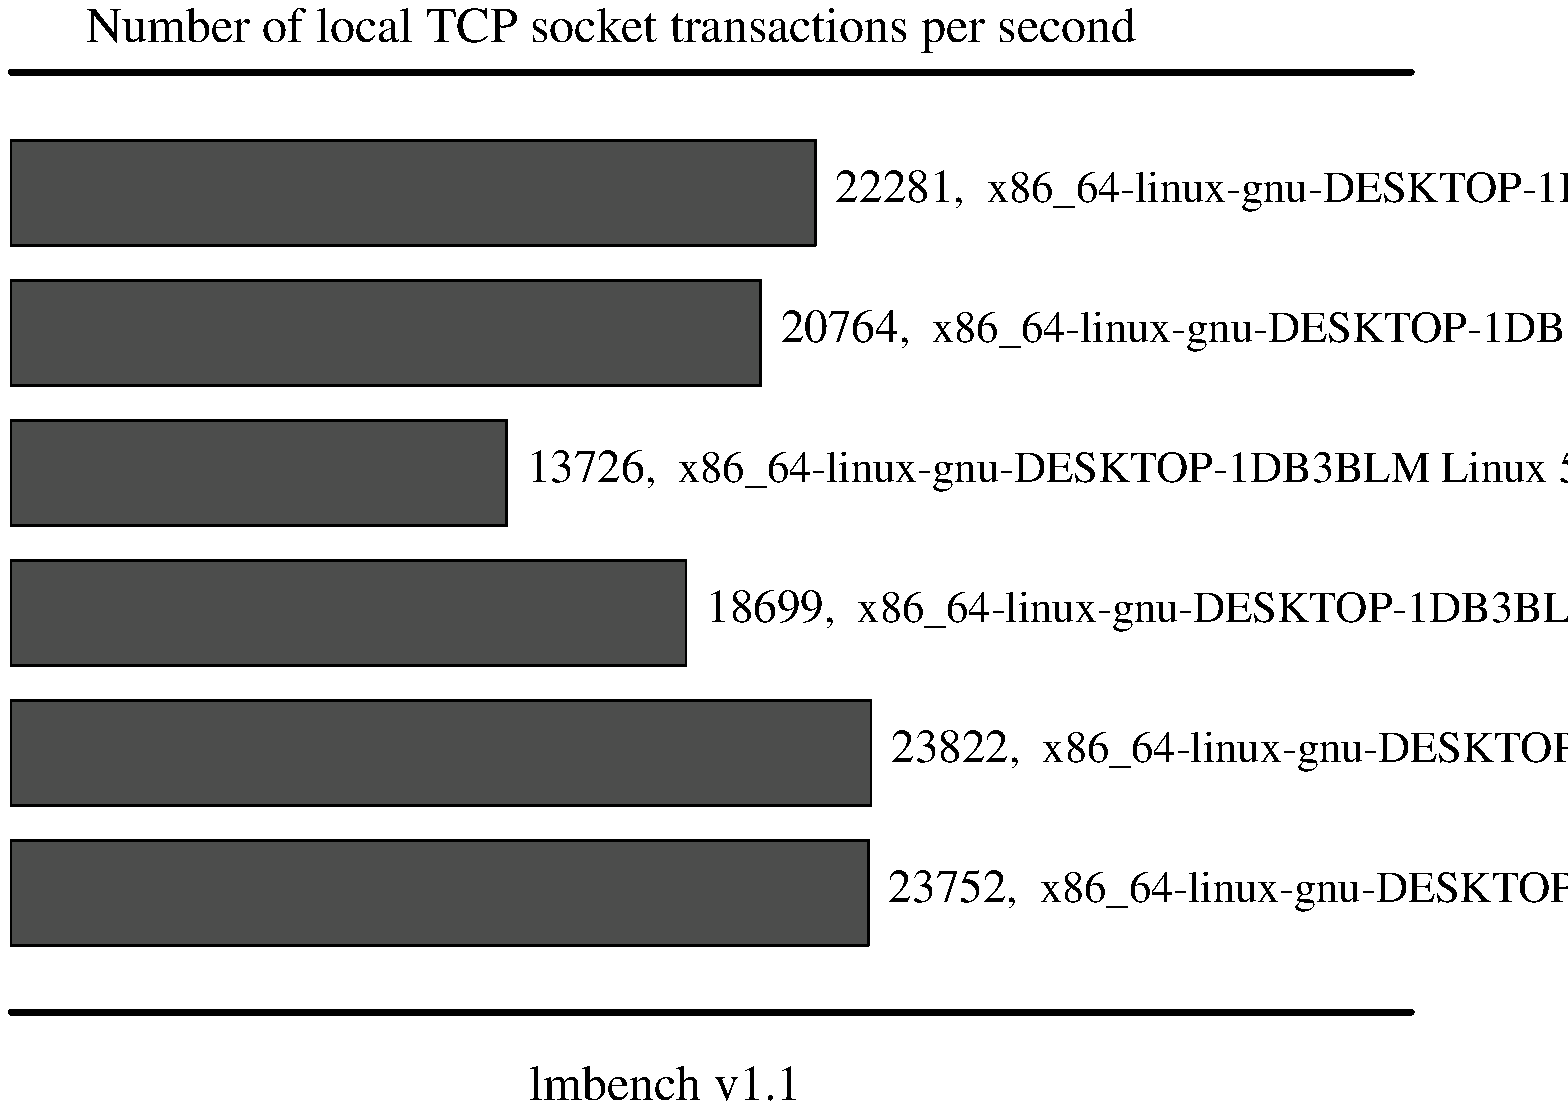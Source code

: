 .sp .75i
.po .23i
.ft R
.ps 16
.vs 21
.ce 100
\s+2Number of local TCP socket transactions per second\s0
.ce 0
.vs 
.PS
.ps 16
.vs 11
[
# Variables, tweek these.
	fillval = .12		# default fill value boxes
	xsize = 4.3		# width of the graph
	ysize = 4.2		# height of the graph
	n = 6
	boxpercent = 75 / 100
	gap = xsize / n * (1 - boxpercent)
	maxdata = 23822
	yscale = ysize / maxdata
	xscale = xsize / maxdata

# Draw the graph borders 
	O:	box invis ht ysize wid xsize
boxht = ysize / n * boxpercent
box fill .7 wid 22281 * xscale with .nw at O.nw - (0, gap /2 + 0 * (ysize/n))
"\s+122281\s0,  x86_64-linux-gnu-DESKTOP-1DB3BLM Linux 5.10.102.1,\  \s+144.8815\ usecs\s0" ljust at last box.e + .1,0
box fill .7 wid 20764 * xscale with .nw at O.nw - (0, gap /2 + 1 * (ysize/n))
"\s+120764\s0,  x86_64-linux-gnu-DESKTOP-1DB3BLM Linux 5.10.102.1,\  \s+148.1602\ usecs\s0" ljust at last box.e + .1,0
box fill .7 wid 13726 * xscale with .nw at O.nw - (0, gap /2 + 2 * (ysize/n))
"\s+113726\s0,  x86_64-linux-gnu-DESKTOP-1DB3BLM Linux 5.10.102.1,\  \s+172.8531\ usecs\s0" ljust at last box.e + .1,0
box fill .7 wid 18699 * xscale with .nw at O.nw - (0, gap /2 + 3 * (ysize/n))
"\s+118699\s0,  x86_64-linux-gnu-DESKTOP-1DB3BLM Linux 5.10.102.1,\  \s+153.4782\ usecs\s0" ljust at last box.e + .1,0
box fill .7 wid 23822 * xscale with .nw at O.nw - (0, gap /2 + 4 * (ysize/n))
"\s+123822\s0,  x86_64-linux-gnu-DESKTOP-1DB3BLM Linux 5.10.102.1,\  \s+141.9783\ usecs\s0" ljust at last box.e + .1,0
box fill .7 wid 23752 * xscale with .nw at O.nw - (0, gap /2 + 5 * (ysize/n))
"\s+123752\s0,  x86_64-linux-gnu-DESKTOP-1DB3BLM Linux 5.10.102.1,\  \s+142.1021\ usecs\s0" ljust at last box.e + .1,0
]
box invis wid last [].wid + .5 ht last [].ht + .5 with .nw at last [].nw + (-.25, .25)
move to last [].nw + 0,.25
line thick 2 right 7
move to last [].sw - 0,.25
line thick 2 right 7
.PE
.ft
.ps
.vs
.po
.po .5i
.ft R
.ps 16
.vs 21
.sp .5
.ce 100
\s+2lmbench v1.1\s0
.po
.ft
.ps
.vs
.ce 0
